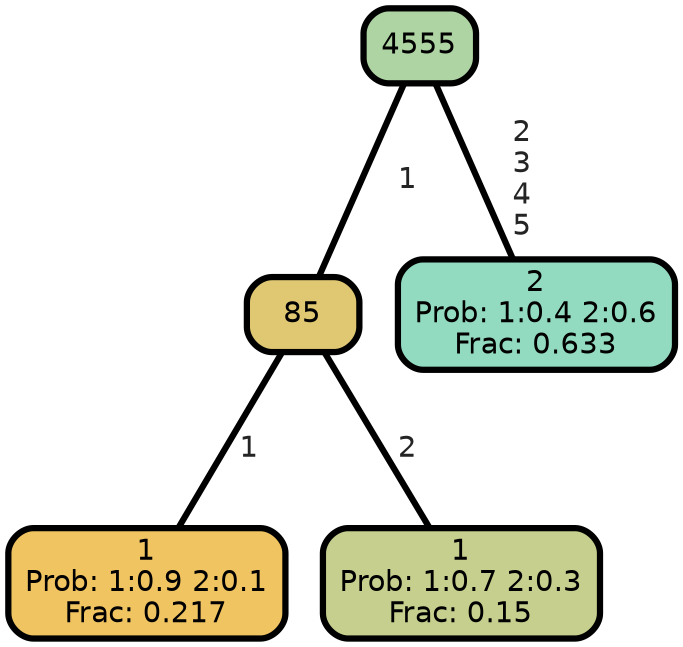 graph Tree {
node [shape=box, style="filled, rounded",color="black",penwidth="3",fontcolor="black",                 fontname=helvetica] ;
graph [ranksep="0 equally", splines=straight,                 bgcolor=transparent, dpi=200] ;
edge [fontname=helvetica, fontweight=bold,fontcolor=grey14,color=black] ;
0 [label="1
Prob: 1:0.9 2:0.1
Frac: 0.217", fillcolor="#f1c462"] ;
1 [label="85", fillcolor="#e0c873"] ;
2 [label="1
Prob: 1:0.7 2:0.3
Frac: 0.15", fillcolor="#c6cf8d"] ;
3 [label="4555", fillcolor="#afd4a4"] ;
4 [label="2
Prob: 1:0.4 2:0.6
Frac: 0.633", fillcolor="#93dbc0"] ;
1 -- 0 [label=" 1",penwidth=3] ;
1 -- 2 [label=" 2",penwidth=3] ;
3 -- 1 [label=" 1",penwidth=3] ;
3 -- 4 [label=" 2\n 3\n 4\n 5",penwidth=3] ;
{rank = same;}}